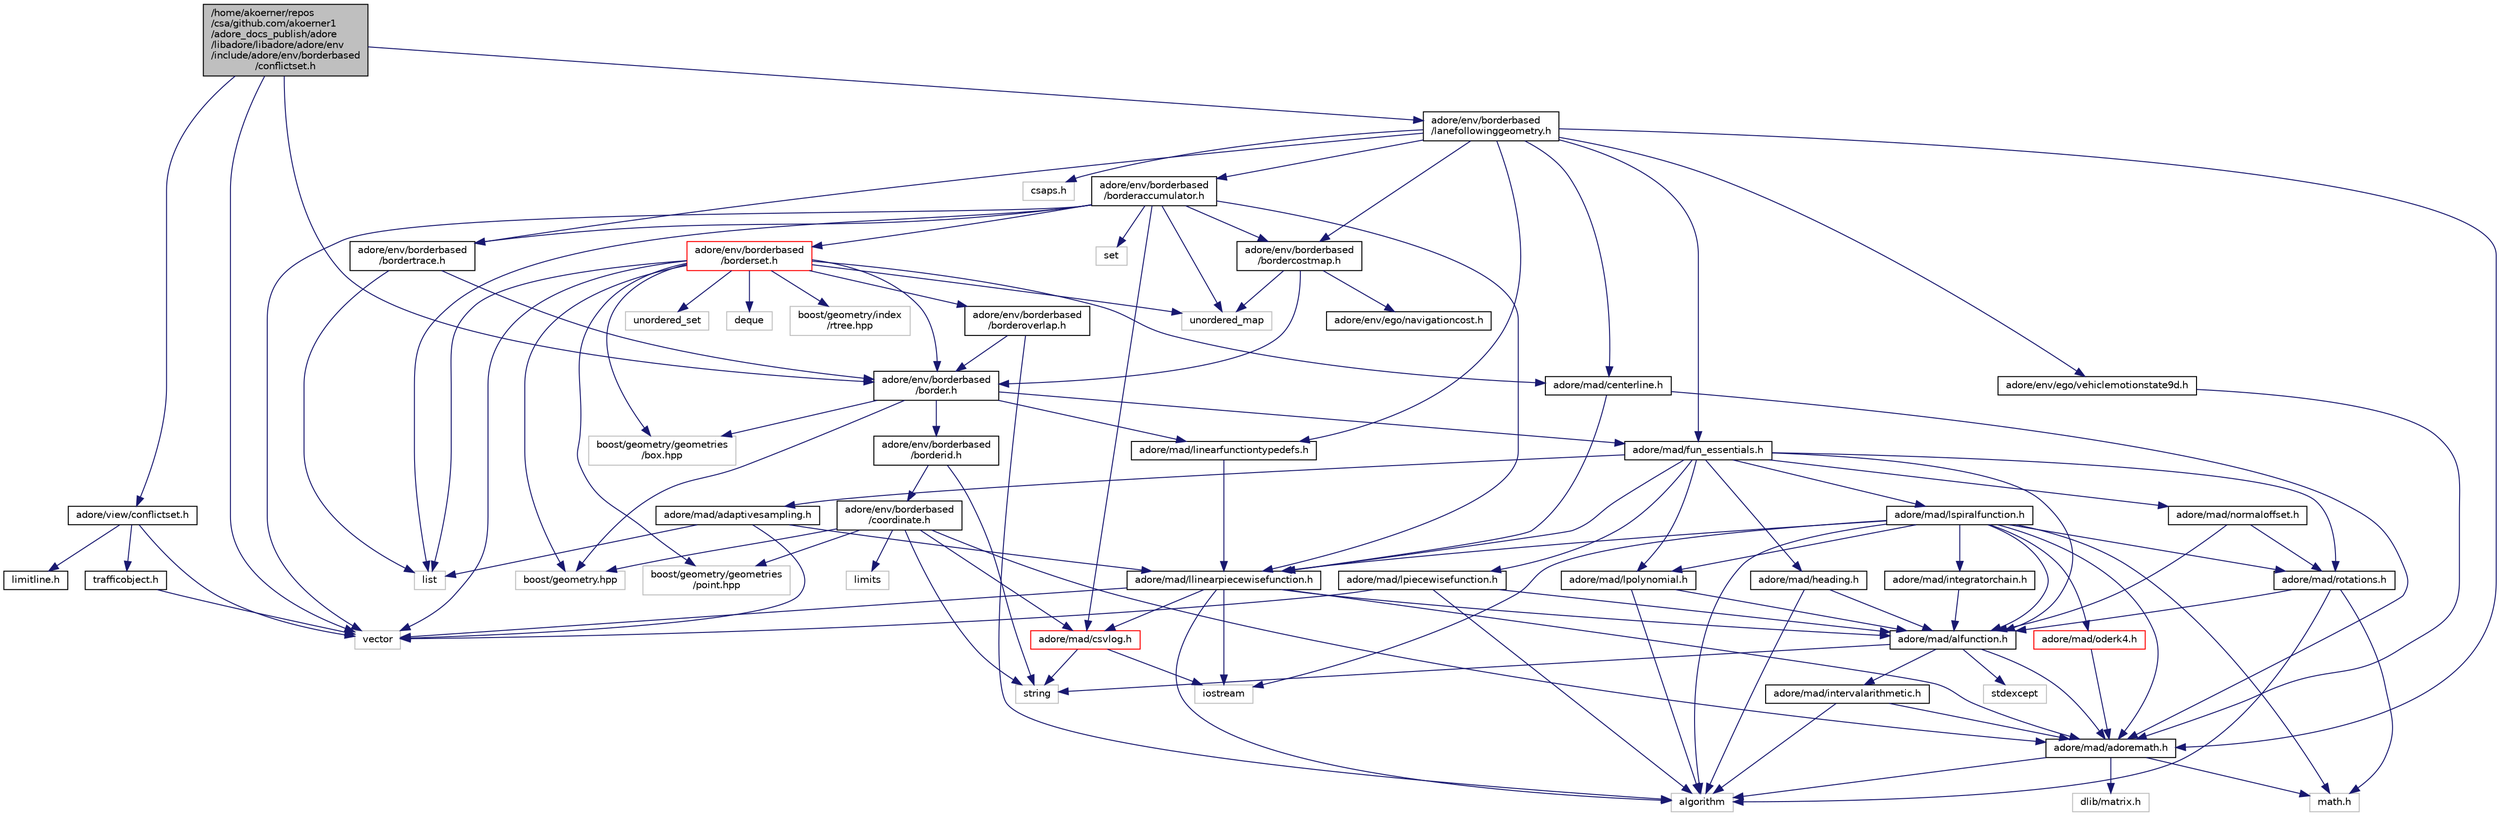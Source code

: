 digraph "/home/akoerner/repos/csa/github.com/akoerner1/adore_docs_publish/adore/libadore/libadore/adore/env/include/adore/env/borderbased/conflictset.h"
{
 // LATEX_PDF_SIZE
  edge [fontname="Helvetica",fontsize="10",labelfontname="Helvetica",labelfontsize="10"];
  node [fontname="Helvetica",fontsize="10",shape=record];
  Node1 [label="/home/akoerner/repos\l/csa/github.com/akoerner1\l/adore_docs_publish/adore\l/libadore/libadore/adore/env\l/include/adore/env/borderbased\l/conflictset.h",height=0.2,width=0.4,color="black", fillcolor="grey75", style="filled", fontcolor="black",tooltip=" "];
  Node1 -> Node2 [color="midnightblue",fontsize="10",style="solid",fontname="Helvetica"];
  Node2 [label="vector",height=0.2,width=0.4,color="grey75", fillcolor="white", style="filled",tooltip=" "];
  Node1 -> Node3 [color="midnightblue",fontsize="10",style="solid",fontname="Helvetica"];
  Node3 [label="adore/view/conflictset.h",height=0.2,width=0.4,color="black", fillcolor="white", style="filled",URL="$view_2include_2adore_2view_2conflictset_8h.html",tooltip=" "];
  Node3 -> Node2 [color="midnightblue",fontsize="10",style="solid",fontname="Helvetica"];
  Node3 -> Node4 [color="midnightblue",fontsize="10",style="solid",fontname="Helvetica"];
  Node4 [label="trafficobject.h",height=0.2,width=0.4,color="black", fillcolor="white", style="filled",URL="$trafficobject_8h.html",tooltip=" "];
  Node4 -> Node2 [color="midnightblue",fontsize="10",style="solid",fontname="Helvetica"];
  Node3 -> Node5 [color="midnightblue",fontsize="10",style="solid",fontname="Helvetica"];
  Node5 [label="limitline.h",height=0.2,width=0.4,color="black", fillcolor="white", style="filled",URL="$limitline_8h.html",tooltip=" "];
  Node1 -> Node6 [color="midnightblue",fontsize="10",style="solid",fontname="Helvetica"];
  Node6 [label="adore/env/borderbased\l/border.h",height=0.2,width=0.4,color="black", fillcolor="white", style="filled",URL="$border_8h.html",tooltip=" "];
  Node6 -> Node7 [color="midnightblue",fontsize="10",style="solid",fontname="Helvetica"];
  Node7 [label="adore/env/borderbased\l/borderid.h",height=0.2,width=0.4,color="black", fillcolor="white", style="filled",URL="$borderid_8h.html",tooltip=" "];
  Node7 -> Node8 [color="midnightblue",fontsize="10",style="solid",fontname="Helvetica"];
  Node8 [label="adore/env/borderbased\l/coordinate.h",height=0.2,width=0.4,color="black", fillcolor="white", style="filled",URL="$libadore_2libadore_2adore_2env_2include_2adore_2env_2borderbased_2coordinate_8h.html",tooltip=" "];
  Node8 -> Node9 [color="midnightblue",fontsize="10",style="solid",fontname="Helvetica"];
  Node9 [label="limits",height=0.2,width=0.4,color="grey75", fillcolor="white", style="filled",tooltip=" "];
  Node8 -> Node10 [color="midnightblue",fontsize="10",style="solid",fontname="Helvetica"];
  Node10 [label="adore/mad/adoremath.h",height=0.2,width=0.4,color="black", fillcolor="white", style="filled",URL="$adoremath_8h.html",tooltip=" "];
  Node10 -> Node11 [color="midnightblue",fontsize="10",style="solid",fontname="Helvetica"];
  Node11 [label="dlib/matrix.h",height=0.2,width=0.4,color="grey75", fillcolor="white", style="filled",tooltip=" "];
  Node10 -> Node12 [color="midnightblue",fontsize="10",style="solid",fontname="Helvetica"];
  Node12 [label="math.h",height=0.2,width=0.4,color="grey75", fillcolor="white", style="filled",tooltip=" "];
  Node10 -> Node13 [color="midnightblue",fontsize="10",style="solid",fontname="Helvetica"];
  Node13 [label="algorithm",height=0.2,width=0.4,color="grey75", fillcolor="white", style="filled",tooltip=" "];
  Node8 -> Node14 [color="midnightblue",fontsize="10",style="solid",fontname="Helvetica"];
  Node14 [label="string",height=0.2,width=0.4,color="grey75", fillcolor="white", style="filled",tooltip=" "];
  Node8 -> Node15 [color="midnightblue",fontsize="10",style="solid",fontname="Helvetica"];
  Node15 [label="boost/geometry.hpp",height=0.2,width=0.4,color="grey75", fillcolor="white", style="filled",tooltip=" "];
  Node8 -> Node16 [color="midnightblue",fontsize="10",style="solid",fontname="Helvetica"];
  Node16 [label="boost/geometry/geometries\l/point.hpp",height=0.2,width=0.4,color="grey75", fillcolor="white", style="filled",tooltip=" "];
  Node8 -> Node17 [color="midnightblue",fontsize="10",style="solid",fontname="Helvetica"];
  Node17 [label="adore/mad/csvlog.h",height=0.2,width=0.4,color="red", fillcolor="white", style="filled",URL="$csvlog_8h.html",tooltip=" "];
  Node17 -> Node14 [color="midnightblue",fontsize="10",style="solid",fontname="Helvetica"];
  Node17 -> Node21 [color="midnightblue",fontsize="10",style="solid",fontname="Helvetica"];
  Node21 [label="iostream",height=0.2,width=0.4,color="grey75", fillcolor="white", style="filled",tooltip=" "];
  Node7 -> Node14 [color="midnightblue",fontsize="10",style="solid",fontname="Helvetica"];
  Node6 -> Node23 [color="midnightblue",fontsize="10",style="solid",fontname="Helvetica"];
  Node23 [label="adore/mad/fun_essentials.h",height=0.2,width=0.4,color="black", fillcolor="white", style="filled",URL="$fun__essentials_8h.html",tooltip=" "];
  Node23 -> Node24 [color="midnightblue",fontsize="10",style="solid",fontname="Helvetica"];
  Node24 [label="adore/mad/alfunction.h",height=0.2,width=0.4,color="black", fillcolor="white", style="filled",URL="$alfunction_8h.html",tooltip=" "];
  Node24 -> Node10 [color="midnightblue",fontsize="10",style="solid",fontname="Helvetica"];
  Node24 -> Node25 [color="midnightblue",fontsize="10",style="solid",fontname="Helvetica"];
  Node25 [label="adore/mad/intervalarithmetic.h",height=0.2,width=0.4,color="black", fillcolor="white", style="filled",URL="$intervalarithmetic_8h.html",tooltip=" "];
  Node25 -> Node10 [color="midnightblue",fontsize="10",style="solid",fontname="Helvetica"];
  Node25 -> Node13 [color="midnightblue",fontsize="10",style="solid",fontname="Helvetica"];
  Node24 -> Node26 [color="midnightblue",fontsize="10",style="solid",fontname="Helvetica"];
  Node26 [label="stdexcept",height=0.2,width=0.4,color="grey75", fillcolor="white", style="filled",tooltip=" "];
  Node24 -> Node14 [color="midnightblue",fontsize="10",style="solid",fontname="Helvetica"];
  Node23 -> Node27 [color="midnightblue",fontsize="10",style="solid",fontname="Helvetica"];
  Node27 [label="adore/mad/adaptivesampling.h",height=0.2,width=0.4,color="black", fillcolor="white", style="filled",URL="$adaptivesampling_8h.html",tooltip=" "];
  Node27 -> Node28 [color="midnightblue",fontsize="10",style="solid",fontname="Helvetica"];
  Node28 [label="adore/mad/llinearpiecewisefunction.h",height=0.2,width=0.4,color="black", fillcolor="white", style="filled",URL="$llinearpiecewisefunction_8h.html",tooltip=" "];
  Node28 -> Node24 [color="midnightblue",fontsize="10",style="solid",fontname="Helvetica"];
  Node28 -> Node10 [color="midnightblue",fontsize="10",style="solid",fontname="Helvetica"];
  Node28 -> Node17 [color="midnightblue",fontsize="10",style="solid",fontname="Helvetica"];
  Node28 -> Node2 [color="midnightblue",fontsize="10",style="solid",fontname="Helvetica"];
  Node28 -> Node13 [color="midnightblue",fontsize="10",style="solid",fontname="Helvetica"];
  Node28 -> Node21 [color="midnightblue",fontsize="10",style="solid",fontname="Helvetica"];
  Node27 -> Node29 [color="midnightblue",fontsize="10",style="solid",fontname="Helvetica"];
  Node29 [label="list",height=0.2,width=0.4,color="grey75", fillcolor="white", style="filled",tooltip=" "];
  Node27 -> Node2 [color="midnightblue",fontsize="10",style="solid",fontname="Helvetica"];
  Node23 -> Node28 [color="midnightblue",fontsize="10",style="solid",fontname="Helvetica"];
  Node23 -> Node30 [color="midnightblue",fontsize="10",style="solid",fontname="Helvetica"];
  Node30 [label="adore/mad/lpolynomial.h",height=0.2,width=0.4,color="black", fillcolor="white", style="filled",URL="$lpolynomial_8h.html",tooltip=" "];
  Node30 -> Node24 [color="midnightblue",fontsize="10",style="solid",fontname="Helvetica"];
  Node30 -> Node13 [color="midnightblue",fontsize="10",style="solid",fontname="Helvetica"];
  Node23 -> Node31 [color="midnightblue",fontsize="10",style="solid",fontname="Helvetica"];
  Node31 [label="adore/mad/lspiralfunction.h",height=0.2,width=0.4,color="black", fillcolor="white", style="filled",URL="$lspiralfunction_8h.html",tooltip=" "];
  Node31 -> Node24 [color="midnightblue",fontsize="10",style="solid",fontname="Helvetica"];
  Node31 -> Node30 [color="midnightblue",fontsize="10",style="solid",fontname="Helvetica"];
  Node31 -> Node28 [color="midnightblue",fontsize="10",style="solid",fontname="Helvetica"];
  Node31 -> Node32 [color="midnightblue",fontsize="10",style="solid",fontname="Helvetica"];
  Node32 [label="adore/mad/oderk4.h",height=0.2,width=0.4,color="red", fillcolor="white", style="filled",URL="$oderk4_8h.html",tooltip=" "];
  Node32 -> Node10 [color="midnightblue",fontsize="10",style="solid",fontname="Helvetica"];
  Node31 -> Node10 [color="midnightblue",fontsize="10",style="solid",fontname="Helvetica"];
  Node31 -> Node35 [color="midnightblue",fontsize="10",style="solid",fontname="Helvetica"];
  Node35 [label="adore/mad/rotations.h",height=0.2,width=0.4,color="black", fillcolor="white", style="filled",URL="$rotations_8h.html",tooltip=" "];
  Node35 -> Node24 [color="midnightblue",fontsize="10",style="solid",fontname="Helvetica"];
  Node35 -> Node12 [color="midnightblue",fontsize="10",style="solid",fontname="Helvetica"];
  Node35 -> Node13 [color="midnightblue",fontsize="10",style="solid",fontname="Helvetica"];
  Node31 -> Node36 [color="midnightblue",fontsize="10",style="solid",fontname="Helvetica"];
  Node36 [label="adore/mad/integratorchain.h",height=0.2,width=0.4,color="black", fillcolor="white", style="filled",URL="$integratorchain_8h.html",tooltip=" "];
  Node36 -> Node24 [color="midnightblue",fontsize="10",style="solid",fontname="Helvetica"];
  Node31 -> Node13 [color="midnightblue",fontsize="10",style="solid",fontname="Helvetica"];
  Node31 -> Node12 [color="midnightblue",fontsize="10",style="solid",fontname="Helvetica"];
  Node31 -> Node21 [color="midnightblue",fontsize="10",style="solid",fontname="Helvetica"];
  Node23 -> Node37 [color="midnightblue",fontsize="10",style="solid",fontname="Helvetica"];
  Node37 [label="adore/mad/normaloffset.h",height=0.2,width=0.4,color="black", fillcolor="white", style="filled",URL="$normaloffset_8h.html",tooltip=" "];
  Node37 -> Node24 [color="midnightblue",fontsize="10",style="solid",fontname="Helvetica"];
  Node37 -> Node35 [color="midnightblue",fontsize="10",style="solid",fontname="Helvetica"];
  Node23 -> Node38 [color="midnightblue",fontsize="10",style="solid",fontname="Helvetica"];
  Node38 [label="adore/mad/heading.h",height=0.2,width=0.4,color="black", fillcolor="white", style="filled",URL="$heading_8h.html",tooltip=" "];
  Node38 -> Node24 [color="midnightblue",fontsize="10",style="solid",fontname="Helvetica"];
  Node38 -> Node13 [color="midnightblue",fontsize="10",style="solid",fontname="Helvetica"];
  Node23 -> Node35 [color="midnightblue",fontsize="10",style="solid",fontname="Helvetica"];
  Node23 -> Node39 [color="midnightblue",fontsize="10",style="solid",fontname="Helvetica"];
  Node39 [label="adore/mad/lpiecewisefunction.h",height=0.2,width=0.4,color="black", fillcolor="white", style="filled",URL="$lpiecewisefunction_8h.html",tooltip=" "];
  Node39 -> Node24 [color="midnightblue",fontsize="10",style="solid",fontname="Helvetica"];
  Node39 -> Node2 [color="midnightblue",fontsize="10",style="solid",fontname="Helvetica"];
  Node39 -> Node13 [color="midnightblue",fontsize="10",style="solid",fontname="Helvetica"];
  Node6 -> Node15 [color="midnightblue",fontsize="10",style="solid",fontname="Helvetica"];
  Node6 -> Node40 [color="midnightblue",fontsize="10",style="solid",fontname="Helvetica"];
  Node40 [label="boost/geometry/geometries\l/box.hpp",height=0.2,width=0.4,color="grey75", fillcolor="white", style="filled",tooltip=" "];
  Node6 -> Node41 [color="midnightblue",fontsize="10",style="solid",fontname="Helvetica"];
  Node41 [label="adore/mad/linearfunctiontypedefs.h",height=0.2,width=0.4,color="black", fillcolor="white", style="filled",URL="$linearfunctiontypedefs_8h.html",tooltip=" "];
  Node41 -> Node28 [color="midnightblue",fontsize="10",style="solid",fontname="Helvetica"];
  Node1 -> Node42 [color="midnightblue",fontsize="10",style="solid",fontname="Helvetica"];
  Node42 [label="adore/env/borderbased\l/lanefollowinggeometry.h",height=0.2,width=0.4,color="black", fillcolor="white", style="filled",URL="$lanefollowinggeometry_8h.html",tooltip=" "];
  Node42 -> Node10 [color="midnightblue",fontsize="10",style="solid",fontname="Helvetica"];
  Node42 -> Node23 [color="midnightblue",fontsize="10",style="solid",fontname="Helvetica"];
  Node42 -> Node43 [color="midnightblue",fontsize="10",style="solid",fontname="Helvetica"];
  Node43 [label="adore/mad/centerline.h",height=0.2,width=0.4,color="black", fillcolor="white", style="filled",URL="$centerline_8h.html",tooltip=" "];
  Node43 -> Node10 [color="midnightblue",fontsize="10",style="solid",fontname="Helvetica"];
  Node43 -> Node28 [color="midnightblue",fontsize="10",style="solid",fontname="Helvetica"];
  Node42 -> Node44 [color="midnightblue",fontsize="10",style="solid",fontname="Helvetica"];
  Node44 [label="adore/env/borderbased\l/borderaccumulator.h",height=0.2,width=0.4,color="black", fillcolor="white", style="filled",URL="$borderaccumulator_8h.html",tooltip=" "];
  Node44 -> Node45 [color="midnightblue",fontsize="10",style="solid",fontname="Helvetica"];
  Node45 [label="adore/env/borderbased\l/borderset.h",height=0.2,width=0.4,color="red", fillcolor="white", style="filled",URL="$borderset_8h.html",tooltip=" "];
  Node45 -> Node6 [color="midnightblue",fontsize="10",style="solid",fontname="Helvetica"];
  Node45 -> Node46 [color="midnightblue",fontsize="10",style="solid",fontname="Helvetica"];
  Node46 [label="adore/env/borderbased\l/borderoverlap.h",height=0.2,width=0.4,color="black", fillcolor="white", style="filled",URL="$borderoverlap_8h.html",tooltip=" "];
  Node46 -> Node13 [color="midnightblue",fontsize="10",style="solid",fontname="Helvetica"];
  Node46 -> Node6 [color="midnightblue",fontsize="10",style="solid",fontname="Helvetica"];
  Node45 -> Node29 [color="midnightblue",fontsize="10",style="solid",fontname="Helvetica"];
  Node45 -> Node47 [color="midnightblue",fontsize="10",style="solid",fontname="Helvetica"];
  Node47 [label="unordered_map",height=0.2,width=0.4,color="grey75", fillcolor="white", style="filled",tooltip=" "];
  Node45 -> Node48 [color="midnightblue",fontsize="10",style="solid",fontname="Helvetica"];
  Node48 [label="unordered_set",height=0.2,width=0.4,color="grey75", fillcolor="white", style="filled",tooltip=" "];
  Node45 -> Node2 [color="midnightblue",fontsize="10",style="solid",fontname="Helvetica"];
  Node45 -> Node49 [color="midnightblue",fontsize="10",style="solid",fontname="Helvetica"];
  Node49 [label="deque",height=0.2,width=0.4,color="grey75", fillcolor="white", style="filled",tooltip=" "];
  Node45 -> Node15 [color="midnightblue",fontsize="10",style="solid",fontname="Helvetica"];
  Node45 -> Node16 [color="midnightblue",fontsize="10",style="solid",fontname="Helvetica"];
  Node45 -> Node40 [color="midnightblue",fontsize="10",style="solid",fontname="Helvetica"];
  Node45 -> Node50 [color="midnightblue",fontsize="10",style="solid",fontname="Helvetica"];
  Node50 [label="boost/geometry/index\l/rtree.hpp",height=0.2,width=0.4,color="grey75", fillcolor="white", style="filled",tooltip=" "];
  Node45 -> Node43 [color="midnightblue",fontsize="10",style="solid",fontname="Helvetica"];
  Node44 -> Node53 [color="midnightblue",fontsize="10",style="solid",fontname="Helvetica"];
  Node53 [label="adore/env/borderbased\l/bordercostmap.h",height=0.2,width=0.4,color="black", fillcolor="white", style="filled",URL="$bordercostmap_8h.html",tooltip=" "];
  Node53 -> Node47 [color="midnightblue",fontsize="10",style="solid",fontname="Helvetica"];
  Node53 -> Node6 [color="midnightblue",fontsize="10",style="solid",fontname="Helvetica"];
  Node53 -> Node54 [color="midnightblue",fontsize="10",style="solid",fontname="Helvetica"];
  Node54 [label="adore/env/ego/navigationcost.h",height=0.2,width=0.4,color="black", fillcolor="white", style="filled",URL="$navigationcost_8h.html",tooltip=" "];
  Node44 -> Node55 [color="midnightblue",fontsize="10",style="solid",fontname="Helvetica"];
  Node55 [label="adore/env/borderbased\l/bordertrace.h",height=0.2,width=0.4,color="black", fillcolor="white", style="filled",URL="$bordertrace_8h.html",tooltip=" "];
  Node55 -> Node6 [color="midnightblue",fontsize="10",style="solid",fontname="Helvetica"];
  Node55 -> Node29 [color="midnightblue",fontsize="10",style="solid",fontname="Helvetica"];
  Node44 -> Node28 [color="midnightblue",fontsize="10",style="solid",fontname="Helvetica"];
  Node44 -> Node17 [color="midnightblue",fontsize="10",style="solid",fontname="Helvetica"];
  Node44 -> Node47 [color="midnightblue",fontsize="10",style="solid",fontname="Helvetica"];
  Node44 -> Node29 [color="midnightblue",fontsize="10",style="solid",fontname="Helvetica"];
  Node44 -> Node2 [color="midnightblue",fontsize="10",style="solid",fontname="Helvetica"];
  Node44 -> Node56 [color="midnightblue",fontsize="10",style="solid",fontname="Helvetica"];
  Node56 [label="set",height=0.2,width=0.4,color="grey75", fillcolor="white", style="filled",tooltip=" "];
  Node42 -> Node55 [color="midnightblue",fontsize="10",style="solid",fontname="Helvetica"];
  Node42 -> Node57 [color="midnightblue",fontsize="10",style="solid",fontname="Helvetica"];
  Node57 [label="adore/env/ego/vehiclemotionstate9d.h",height=0.2,width=0.4,color="black", fillcolor="white", style="filled",URL="$env_2include_2adore_2env_2ego_2vehiclemotionstate9d_8h.html",tooltip=" "];
  Node57 -> Node10 [color="midnightblue",fontsize="10",style="solid",fontname="Helvetica"];
  Node42 -> Node53 [color="midnightblue",fontsize="10",style="solid",fontname="Helvetica"];
  Node42 -> Node41 [color="midnightblue",fontsize="10",style="solid",fontname="Helvetica"];
  Node42 -> Node58 [color="midnightblue",fontsize="10",style="solid",fontname="Helvetica"];
  Node58 [label="csaps.h",height=0.2,width=0.4,color="grey75", fillcolor="white", style="filled",tooltip=" "];
}
